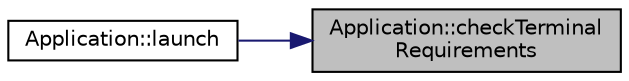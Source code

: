 digraph "Application::checkTerminalRequirements"
{
 // LATEX_PDF_SIZE
  edge [fontname="Helvetica",fontsize="10",labelfontname="Helvetica",labelfontsize="10"];
  node [fontname="Helvetica",fontsize="10",shape=record];
  rankdir="RL";
  Node1 [label="Application::checkTerminal\lRequirements",height=0.2,width=0.4,color="black", fillcolor="grey75", style="filled", fontcolor="black",tooltip=" "];
  Node1 -> Node2 [dir="back",color="midnightblue",fontsize="10",style="solid",fontname="Helvetica"];
  Node2 [label="Application::launch",height=0.2,width=0.4,color="black", fillcolor="white", style="filled",URL="$classApplication.html#a1f8a4fb336550f969b92bc0c84e2a36e",tooltip=" "];
}
